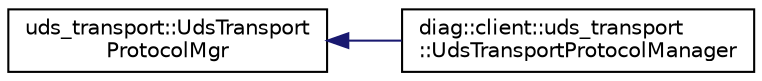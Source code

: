 digraph "Graphical Class Hierarchy"
{
 // LATEX_PDF_SIZE
  edge [fontname="Helvetica",fontsize="10",labelfontname="Helvetica",labelfontsize="10"];
  node [fontname="Helvetica",fontsize="10",shape=record];
  rankdir="LR";
  Node0 [label="uds_transport::UdsTransport\lProtocolMgr",height=0.2,width=0.4,color="black", fillcolor="white", style="filled",URL="$classuds__transport_1_1UdsTransportProtocolMgr.html",tooltip=" "];
  Node0 -> Node1 [dir="back",color="midnightblue",fontsize="10",style="solid",fontname="Helvetica"];
  Node1 [label="diag::client::uds_transport\l::UdsTransportProtocolManager",height=0.2,width=0.4,color="black", fillcolor="white", style="filled",URL="$classdiag_1_1client_1_1uds__transport_1_1UdsTransportProtocolManager.html",tooltip=" "];
}
